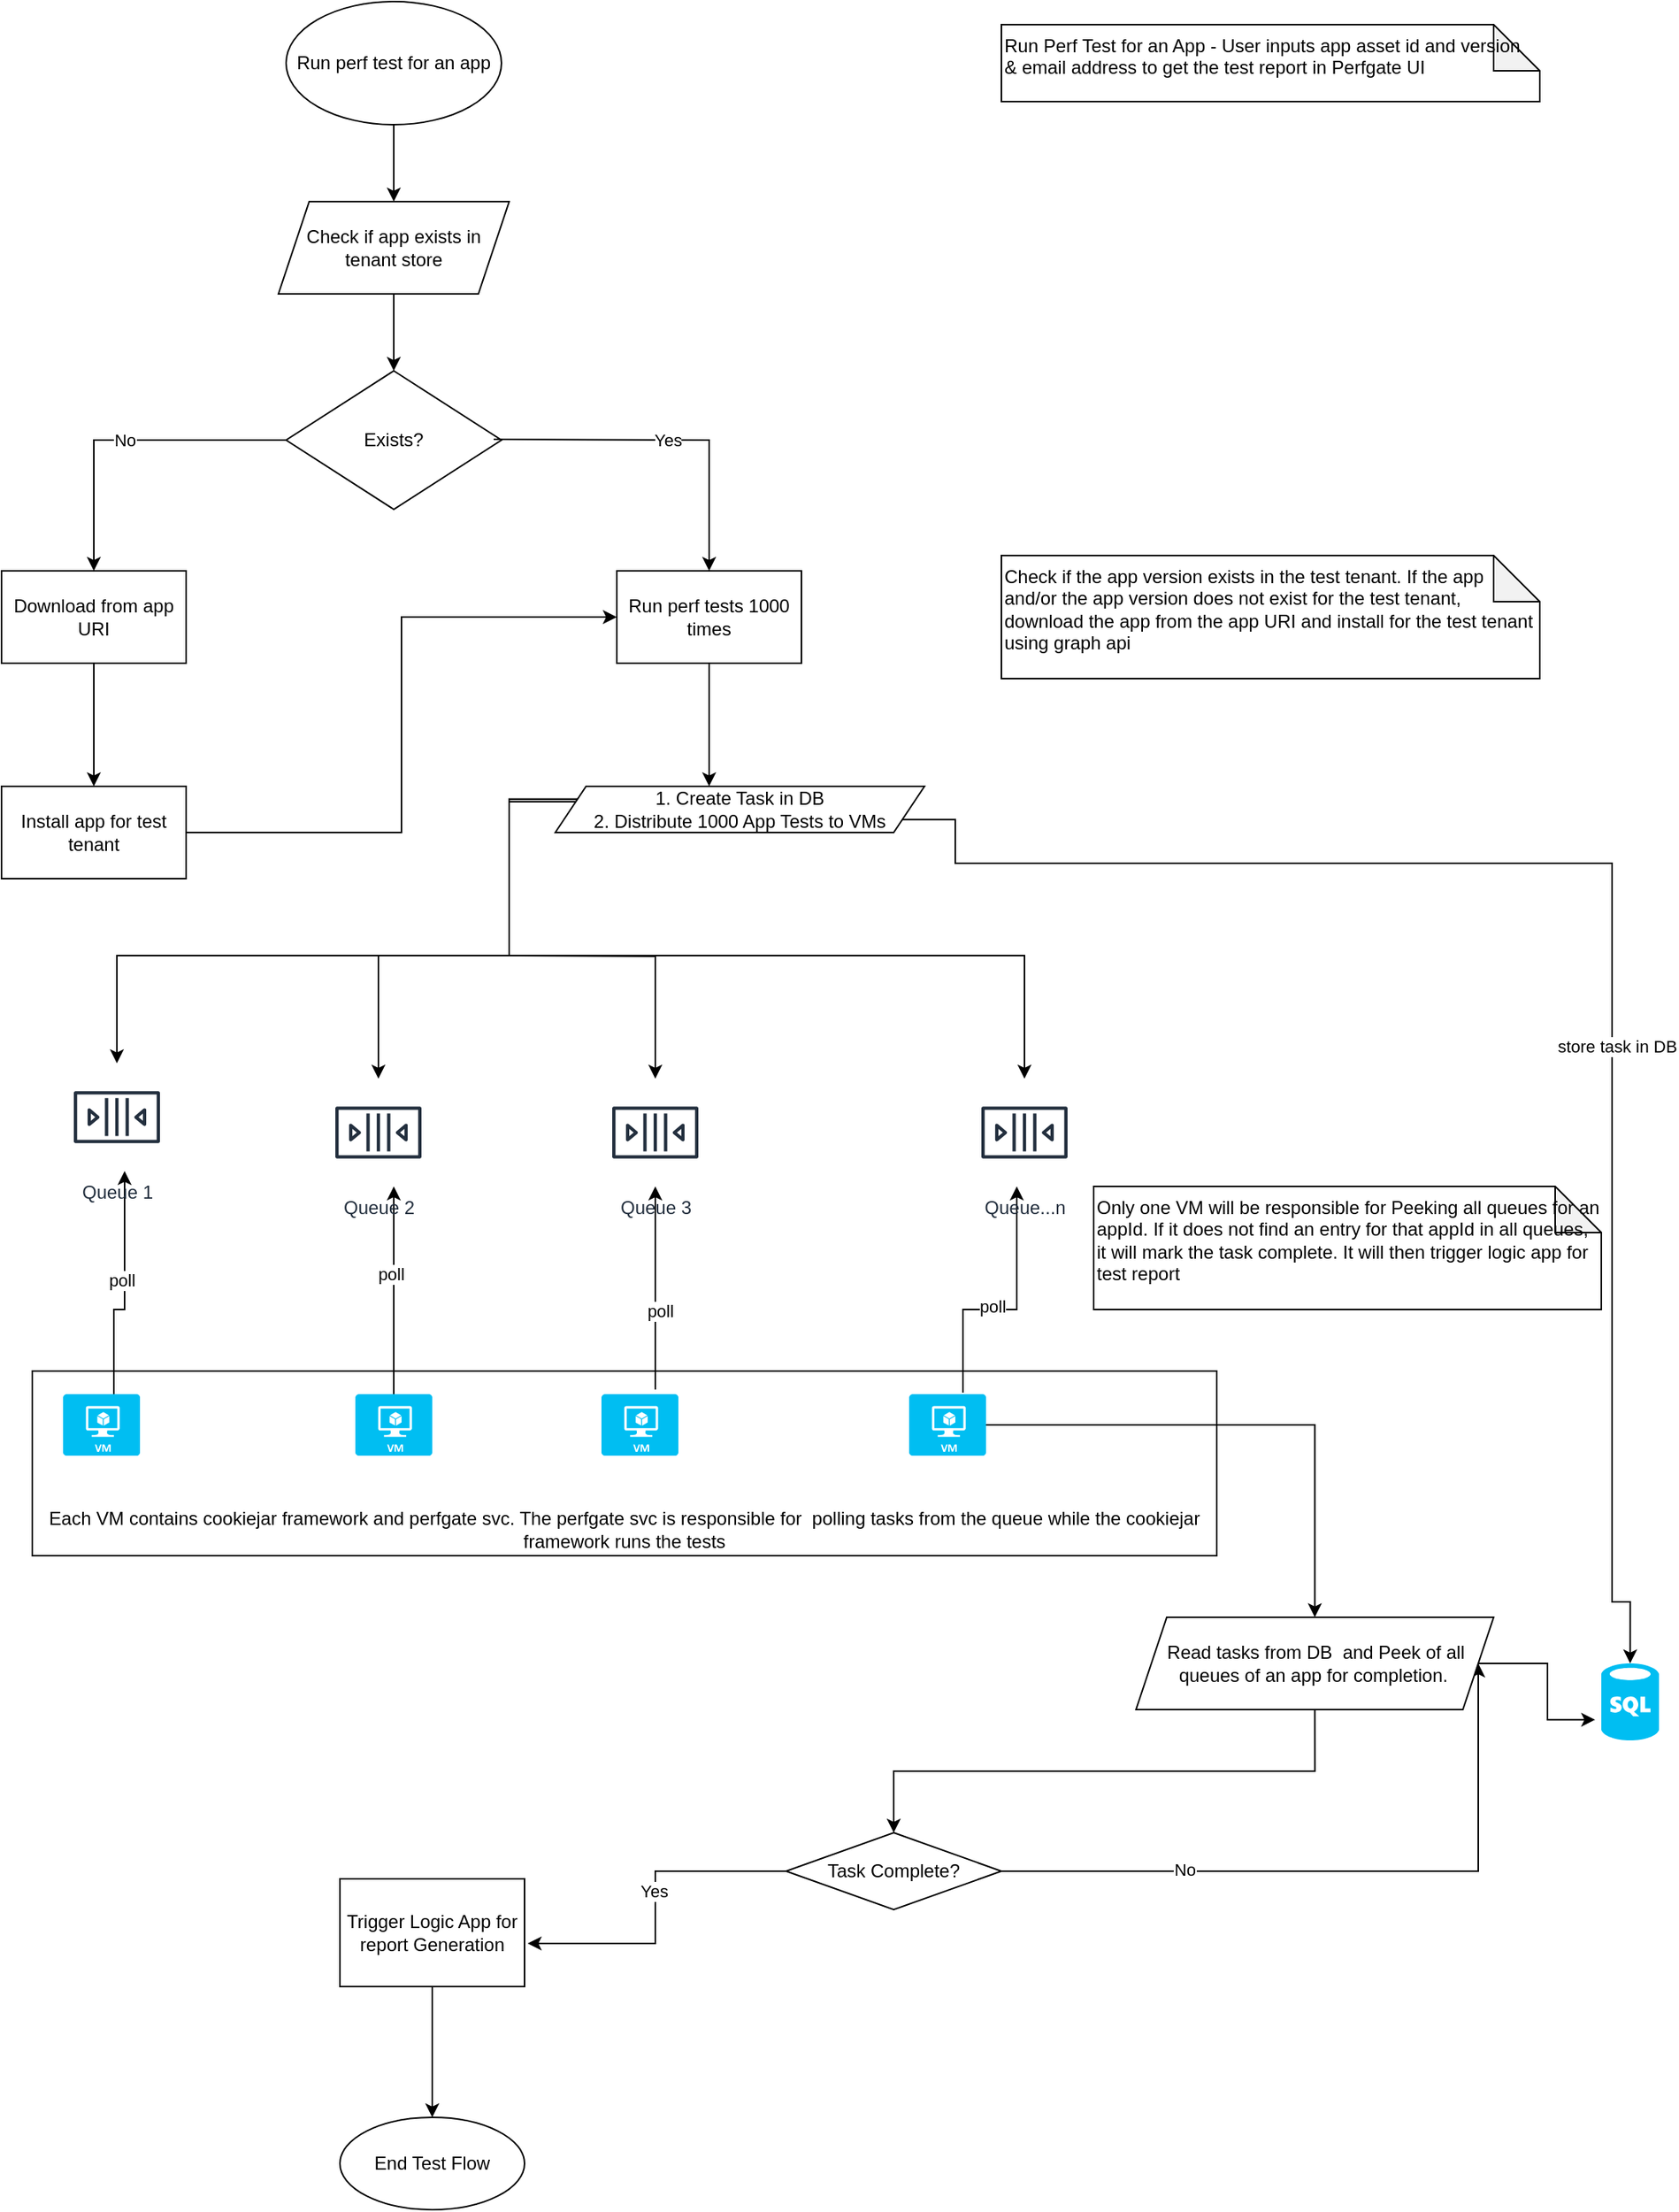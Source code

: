 <mxfile version="17.4.6" type="github">
  <diagram id="0N5EAT0uYaVRdyBHmvxT" name="Page-1">
    <mxGraphModel dx="2254" dy="859" grid="1" gridSize="10" guides="1" tooltips="1" connect="1" arrows="1" fold="1" page="1" pageScale="1" pageWidth="1100" pageHeight="1700" background="none" math="0" shadow="0">
      <root>
        <mxCell id="0" />
        <mxCell id="1" parent="0" />
        <mxCell id="eZgN1Aya_gJIHeBSr3sO-71" value="Each VM contains cookiejar framework and perfgate svc. The perfgate svc is responsible for&amp;nbsp; polling tasks from the queue while the cookiejar framework runs the tests" style="rounded=0;whiteSpace=wrap;html=1;verticalAlign=bottom;" parent="1" vertex="1">
          <mxGeometry x="23" y="910" width="770" height="120" as="geometry" />
        </mxCell>
        <mxCell id="eZgN1Aya_gJIHeBSr3sO-17" value="" style="edgeStyle=orthogonalEdgeStyle;rounded=0;orthogonalLoop=1;jettySize=auto;html=1;" parent="1" source="eZgN1Aya_gJIHeBSr3sO-3" target="eZgN1Aya_gJIHeBSr3sO-4" edge="1">
          <mxGeometry relative="1" as="geometry" />
        </mxCell>
        <mxCell id="eZgN1Aya_gJIHeBSr3sO-3" value="Run perf test for an app" style="ellipse;whiteSpace=wrap;html=1;" parent="1" vertex="1">
          <mxGeometry x="188" y="20" width="140" height="80" as="geometry" />
        </mxCell>
        <mxCell id="eZgN1Aya_gJIHeBSr3sO-18" value="" style="edgeStyle=orthogonalEdgeStyle;rounded=0;orthogonalLoop=1;jettySize=auto;html=1;" parent="1" source="eZgN1Aya_gJIHeBSr3sO-4" target="eZgN1Aya_gJIHeBSr3sO-5" edge="1">
          <mxGeometry relative="1" as="geometry" />
        </mxCell>
        <mxCell id="eZgN1Aya_gJIHeBSr3sO-4" value="Check if app exists in tenant store" style="shape=parallelogram;perimeter=parallelogramPerimeter;whiteSpace=wrap;html=1;fixedSize=1;" parent="1" vertex="1">
          <mxGeometry x="183" y="150" width="150" height="60" as="geometry" />
        </mxCell>
        <mxCell id="eZgN1Aya_gJIHeBSr3sO-5" value="Exists?" style="rhombus;whiteSpace=wrap;html=1;" parent="1" vertex="1">
          <mxGeometry x="188" y="260" width="140" height="90" as="geometry" />
        </mxCell>
        <mxCell id="eZgN1Aya_gJIHeBSr3sO-8" value="" style="endArrow=classic;html=1;rounded=0;exitX=0;exitY=0.5;exitDx=0;exitDy=0;" parent="1" source="eZgN1Aya_gJIHeBSr3sO-5" edge="1">
          <mxGeometry relative="1" as="geometry">
            <mxPoint x="213" y="310" as="sourcePoint" />
            <mxPoint x="63" y="390" as="targetPoint" />
            <Array as="points">
              <mxPoint x="63" y="305" />
            </Array>
          </mxGeometry>
        </mxCell>
        <mxCell id="eZgN1Aya_gJIHeBSr3sO-9" value="No" style="edgeLabel;resizable=0;html=1;align=center;verticalAlign=middle;" parent="eZgN1Aya_gJIHeBSr3sO-8" connectable="0" vertex="1">
          <mxGeometry relative="1" as="geometry" />
        </mxCell>
        <mxCell id="eZgN1Aya_gJIHeBSr3sO-16" value="" style="edgeStyle=orthogonalEdgeStyle;rounded=0;orthogonalLoop=1;jettySize=auto;html=1;" parent="1" source="eZgN1Aya_gJIHeBSr3sO-10" target="eZgN1Aya_gJIHeBSr3sO-15" edge="1">
          <mxGeometry relative="1" as="geometry" />
        </mxCell>
        <mxCell id="eZgN1Aya_gJIHeBSr3sO-10" value="Download from app URI" style="rounded=0;whiteSpace=wrap;html=1;" parent="1" vertex="1">
          <mxGeometry x="3" y="390" width="120" height="60" as="geometry" />
        </mxCell>
        <mxCell id="eZgN1Aya_gJIHeBSr3sO-11" value="" style="endArrow=classic;html=1;rounded=0;entryX=0.5;entryY=0;entryDx=0;entryDy=0;" parent="1" target="eZgN1Aya_gJIHeBSr3sO-13" edge="1">
          <mxGeometry relative="1" as="geometry">
            <mxPoint x="323" y="304.5" as="sourcePoint" />
            <mxPoint x="453" y="390" as="targetPoint" />
            <Array as="points">
              <mxPoint x="463" y="305" />
            </Array>
          </mxGeometry>
        </mxCell>
        <mxCell id="eZgN1Aya_gJIHeBSr3sO-12" value="Yes" style="edgeLabel;resizable=0;html=1;align=center;verticalAlign=middle;" parent="eZgN1Aya_gJIHeBSr3sO-11" connectable="0" vertex="1">
          <mxGeometry relative="1" as="geometry" />
        </mxCell>
        <mxCell id="eZgN1Aya_gJIHeBSr3sO-60" value="" style="edgeStyle=orthogonalEdgeStyle;rounded=0;orthogonalLoop=1;jettySize=auto;html=1;" parent="1" source="eZgN1Aya_gJIHeBSr3sO-13" target="eZgN1Aya_gJIHeBSr3sO-44" edge="1">
          <mxGeometry relative="1" as="geometry">
            <Array as="points">
              <mxPoint x="463" y="530" />
              <mxPoint x="463" y="530" />
            </Array>
          </mxGeometry>
        </mxCell>
        <mxCell id="eZgN1Aya_gJIHeBSr3sO-13" value="Run perf tests 1000 times" style="rounded=0;whiteSpace=wrap;html=1;" parent="1" vertex="1">
          <mxGeometry x="403" y="390" width="120" height="60" as="geometry" />
        </mxCell>
        <mxCell id="eZgN1Aya_gJIHeBSr3sO-31" style="edgeStyle=orthogonalEdgeStyle;rounded=0;orthogonalLoop=1;jettySize=auto;html=1;entryX=0;entryY=0.5;entryDx=0;entryDy=0;" parent="1" source="eZgN1Aya_gJIHeBSr3sO-15" target="eZgN1Aya_gJIHeBSr3sO-13" edge="1">
          <mxGeometry relative="1" as="geometry">
            <mxPoint x="343" y="420" as="targetPoint" />
          </mxGeometry>
        </mxCell>
        <mxCell id="eZgN1Aya_gJIHeBSr3sO-15" value="Install app for test tenant" style="rounded=0;whiteSpace=wrap;html=1;" parent="1" vertex="1">
          <mxGeometry x="3" y="530" width="120" height="60" as="geometry" />
        </mxCell>
        <mxCell id="eZgN1Aya_gJIHeBSr3sO-27" value="Run Perf Test for an App - User inputs app asset id and version&amp;nbsp; &amp;amp; email address to get the test report in Perfgate UI" style="shape=note;whiteSpace=wrap;html=1;backgroundOutline=1;darkOpacity=0.05;align=left;verticalAlign=top;" parent="1" vertex="1">
          <mxGeometry x="653" y="35" width="350" height="50" as="geometry" />
        </mxCell>
        <mxCell id="eZgN1Aya_gJIHeBSr3sO-30" value="Check if the app version exists in the test tenant. If the app and/or the app version does not exist for the test tenant, download the app from the app URI and install for the test tenant using graph api&amp;nbsp;&lt;br&gt;" style="shape=note;whiteSpace=wrap;html=1;backgroundOutline=1;darkOpacity=0.05;align=left;verticalAlign=top;" parent="1" vertex="1">
          <mxGeometry x="653" y="380" width="350" height="80" as="geometry" />
        </mxCell>
        <mxCell id="eZgN1Aya_gJIHeBSr3sO-79" style="edgeStyle=orthogonalEdgeStyle;rounded=0;orthogonalLoop=1;jettySize=auto;html=1;exitX=0;exitY=0.25;exitDx=0;exitDy=0;" parent="1" source="eZgN1Aya_gJIHeBSr3sO-44" target="eZgN1Aya_gJIHeBSr3sO-99" edge="1">
          <mxGeometry relative="1" as="geometry">
            <mxPoint x="458" y="670" as="targetPoint" />
            <mxPoint x="458" y="570" as="sourcePoint" />
            <Array as="points">
              <mxPoint x="333" y="538" />
              <mxPoint x="333" y="640" />
              <mxPoint x="78" y="640" />
            </Array>
          </mxGeometry>
        </mxCell>
        <mxCell id="eZgN1Aya_gJIHeBSr3sO-85" style="edgeStyle=orthogonalEdgeStyle;rounded=0;orthogonalLoop=1;jettySize=auto;html=1;entryX=0.5;entryY=0;entryDx=0;entryDy=0;entryPerimeter=0;exitX=1;exitY=0.75;exitDx=0;exitDy=0;" parent="1" source="eZgN1Aya_gJIHeBSr3sO-44" target="eZgN1Aya_gJIHeBSr3sO-84" edge="1">
          <mxGeometry relative="1" as="geometry">
            <Array as="points">
              <mxPoint x="623" y="552" />
              <mxPoint x="623" y="580" />
              <mxPoint x="1050" y="580" />
              <mxPoint x="1050" y="1060" />
              <mxPoint x="1062" y="1060" />
            </Array>
          </mxGeometry>
        </mxCell>
        <mxCell id="eZgN1Aya_gJIHeBSr3sO-86" value="store task in DB&lt;br&gt;" style="edgeLabel;html=1;align=center;verticalAlign=middle;resizable=0;points=[];" parent="eZgN1Aya_gJIHeBSr3sO-85" vertex="1" connectable="0">
          <mxGeometry x="0.192" y="3" relative="1" as="geometry">
            <mxPoint as="offset" />
          </mxGeometry>
        </mxCell>
        <mxCell id="eZgN1Aya_gJIHeBSr3sO-108" style="edgeStyle=orthogonalEdgeStyle;rounded=0;orthogonalLoop=1;jettySize=auto;html=1;" parent="1" target="eZgN1Aya_gJIHeBSr3sO-102" edge="1">
          <mxGeometry relative="1" as="geometry">
            <mxPoint x="333" y="640" as="sourcePoint" />
          </mxGeometry>
        </mxCell>
        <mxCell id="eZgN1Aya_gJIHeBSr3sO-109" style="edgeStyle=orthogonalEdgeStyle;rounded=0;orthogonalLoop=1;jettySize=auto;html=1;exitX=0;exitY=0.25;exitDx=0;exitDy=0;" parent="1" source="eZgN1Aya_gJIHeBSr3sO-44" target="eZgN1Aya_gJIHeBSr3sO-103" edge="1">
          <mxGeometry relative="1" as="geometry">
            <Array as="points">
              <mxPoint x="333" y="538" />
              <mxPoint x="333" y="640" />
              <mxPoint x="248" y="640" />
            </Array>
          </mxGeometry>
        </mxCell>
        <mxCell id="eZgN1Aya_gJIHeBSr3sO-110" style="edgeStyle=orthogonalEdgeStyle;rounded=0;orthogonalLoop=1;jettySize=auto;html=1;" parent="1" source="eZgN1Aya_gJIHeBSr3sO-44" target="eZgN1Aya_gJIHeBSr3sO-101" edge="1">
          <mxGeometry relative="1" as="geometry">
            <Array as="points">
              <mxPoint x="333" y="540" />
              <mxPoint x="333" y="640" />
              <mxPoint x="668" y="640" />
            </Array>
          </mxGeometry>
        </mxCell>
        <mxCell id="eZgN1Aya_gJIHeBSr3sO-44" value="1. Create Task in DB&lt;br&gt;2. Distribute 1000 App Tests to VMs" style="shape=parallelogram;perimeter=parallelogramPerimeter;whiteSpace=wrap;html=1;fixedSize=1;" parent="1" vertex="1">
          <mxGeometry x="363" y="530" width="240" height="30" as="geometry" />
        </mxCell>
        <mxCell id="eZgN1Aya_gJIHeBSr3sO-77" style="edgeStyle=orthogonalEdgeStyle;rounded=0;orthogonalLoop=1;jettySize=auto;html=1;exitX=0.7;exitY=-0.025;exitDx=0;exitDy=0;exitPerimeter=0;" parent="1" source="eZgN1Aya_gJIHeBSr3sO-93" target="eZgN1Aya_gJIHeBSr3sO-101" edge="1">
          <mxGeometry relative="1" as="geometry">
            <mxPoint x="483" y="780" as="targetPoint" />
            <mxPoint x="738" y="1000" as="sourcePoint" />
            <Array as="points">
              <mxPoint x="628" y="870" />
              <mxPoint x="663" y="870" />
            </Array>
          </mxGeometry>
        </mxCell>
        <mxCell id="eZgN1Aya_gJIHeBSr3sO-81" value="poll" style="edgeLabel;html=1;align=center;verticalAlign=middle;resizable=0;points=[];" parent="eZgN1Aya_gJIHeBSr3sO-77" vertex="1" connectable="0">
          <mxGeometry x="-0.14" y="2" relative="1" as="geometry">
            <mxPoint as="offset" />
          </mxGeometry>
        </mxCell>
        <mxCell id="eZgN1Aya_gJIHeBSr3sO-75" style="edgeStyle=orthogonalEdgeStyle;rounded=0;orthogonalLoop=1;jettySize=auto;html=1;exitX=0.7;exitY=-0.075;exitDx=0;exitDy=0;exitPerimeter=0;" parent="1" source="eZgN1Aya_gJIHeBSr3sO-94" target="eZgN1Aya_gJIHeBSr3sO-102" edge="1">
          <mxGeometry relative="1" as="geometry">
            <mxPoint x="463" y="780" as="targetPoint" />
            <mxPoint x="403" y="880" as="sourcePoint" />
            <Array as="points" />
          </mxGeometry>
        </mxCell>
        <mxCell id="eZgN1Aya_gJIHeBSr3sO-80" value="poll" style="edgeLabel;html=1;align=center;verticalAlign=middle;resizable=0;points=[];" parent="eZgN1Aya_gJIHeBSr3sO-75" vertex="1" connectable="0">
          <mxGeometry x="-0.219" y="-3" relative="1" as="geometry">
            <mxPoint as="offset" />
          </mxGeometry>
        </mxCell>
        <mxCell id="eZgN1Aya_gJIHeBSr3sO-62" style="edgeStyle=orthogonalEdgeStyle;rounded=0;orthogonalLoop=1;jettySize=auto;html=1;exitX=0.46;exitY=0.175;exitDx=0;exitDy=0;exitPerimeter=0;" parent="1" source="eZgN1Aya_gJIHeBSr3sO-92" target="eZgN1Aya_gJIHeBSr3sO-99" edge="1">
          <mxGeometry relative="1" as="geometry">
            <mxPoint x="78" y="1000" as="sourcePoint" />
            <mxPoint x="423" y="780" as="targetPoint" />
            <Array as="points">
              <mxPoint x="76" y="932" />
              <mxPoint x="76" y="870" />
              <mxPoint x="83" y="870" />
            </Array>
          </mxGeometry>
        </mxCell>
        <mxCell id="eZgN1Aya_gJIHeBSr3sO-72" value="poll" style="edgeLabel;html=1;align=center;verticalAlign=middle;resizable=0;points=[];" parent="eZgN1Aya_gJIHeBSr3sO-62" vertex="1" connectable="0">
          <mxGeometry x="0.163" y="2" relative="1" as="geometry">
            <mxPoint as="offset" />
          </mxGeometry>
        </mxCell>
        <mxCell id="eZgN1Aya_gJIHeBSr3sO-73" style="edgeStyle=orthogonalEdgeStyle;rounded=0;orthogonalLoop=1;jettySize=auto;html=1;exitX=0.5;exitY=0;exitDx=0;exitDy=0;exitPerimeter=0;" parent="1" source="eZgN1Aya_gJIHeBSr3sO-95" target="eZgN1Aya_gJIHeBSr3sO-103" edge="1">
          <mxGeometry relative="1" as="geometry">
            <mxPoint x="263" y="1000" as="sourcePoint" />
            <mxPoint x="443" y="780" as="targetPoint" />
            <Array as="points">
              <mxPoint x="258" y="840" />
              <mxPoint x="258" y="840" />
            </Array>
          </mxGeometry>
        </mxCell>
        <mxCell id="eZgN1Aya_gJIHeBSr3sO-74" value="poll" style="edgeLabel;html=1;align=center;verticalAlign=middle;resizable=0;points=[];" parent="eZgN1Aya_gJIHeBSr3sO-73" vertex="1" connectable="0">
          <mxGeometry x="0.163" y="2" relative="1" as="geometry">
            <mxPoint as="offset" />
          </mxGeometry>
        </mxCell>
        <mxCell id="eZgN1Aya_gJIHeBSr3sO-84" value="" style="verticalLabelPosition=bottom;html=1;verticalAlign=top;align=center;strokeColor=none;fillColor=#00BEF2;shape=mxgraph.azure.sql_database;" parent="1" vertex="1">
          <mxGeometry x="1043" y="1100" width="37.5" height="50" as="geometry" />
        </mxCell>
        <mxCell id="eZgN1Aya_gJIHeBSr3sO-90" value="Only one VM will be responsible for Peeking all queues for an appId. If it does not find an entry for that appId in all queues, it will mark the task complete. It will then trigger logic app for test report" style="shape=note;whiteSpace=wrap;html=1;backgroundOutline=1;darkOpacity=0.05;align=left;labelPosition=center;verticalLabelPosition=middle;verticalAlign=top;" parent="1" vertex="1">
          <mxGeometry x="713" y="790" width="330" height="80" as="geometry" />
        </mxCell>
        <mxCell id="eZgN1Aya_gJIHeBSr3sO-92" value="" style="verticalLabelPosition=bottom;html=1;verticalAlign=top;align=center;strokeColor=none;fillColor=#00BEF2;shape=mxgraph.azure.virtual_machine;" parent="1" vertex="1">
          <mxGeometry x="43" y="925" width="50" height="40" as="geometry" />
        </mxCell>
        <mxCell id="eZgN1Aya_gJIHeBSr3sO-125" style="edgeStyle=orthogonalEdgeStyle;rounded=0;orthogonalLoop=1;jettySize=auto;html=1;" parent="1" source="eZgN1Aya_gJIHeBSr3sO-93" target="eZgN1Aya_gJIHeBSr3sO-123" edge="1">
          <mxGeometry relative="1" as="geometry" />
        </mxCell>
        <mxCell id="eZgN1Aya_gJIHeBSr3sO-93" value="" style="verticalLabelPosition=bottom;html=1;verticalAlign=top;align=center;strokeColor=none;fillColor=#00BEF2;shape=mxgraph.azure.virtual_machine;" parent="1" vertex="1">
          <mxGeometry x="593" y="925" width="50" height="40" as="geometry" />
        </mxCell>
        <mxCell id="eZgN1Aya_gJIHeBSr3sO-94" value="" style="verticalLabelPosition=bottom;html=1;verticalAlign=top;align=center;strokeColor=none;fillColor=#00BEF2;shape=mxgraph.azure.virtual_machine;" parent="1" vertex="1">
          <mxGeometry x="393" y="925" width="50" height="40" as="geometry" />
        </mxCell>
        <mxCell id="eZgN1Aya_gJIHeBSr3sO-95" value="" style="verticalLabelPosition=bottom;html=1;verticalAlign=top;align=center;strokeColor=none;fillColor=#00BEF2;shape=mxgraph.azure.virtual_machine;" parent="1" vertex="1">
          <mxGeometry x="233" y="925" width="50" height="40" as="geometry" />
        </mxCell>
        <mxCell id="eZgN1Aya_gJIHeBSr3sO-99" value="Queue 1" style="sketch=0;outlineConnect=0;fontColor=#232F3E;gradientColor=none;strokeColor=#232F3E;fillColor=#ffffff;dashed=0;verticalLabelPosition=bottom;verticalAlign=top;align=center;html=1;fontSize=12;fontStyle=0;aspect=fixed;shape=mxgraph.aws4.resourceIcon;resIcon=mxgraph.aws4.queue;" parent="1" vertex="1">
          <mxGeometry x="43" y="710" width="70" height="70" as="geometry" />
        </mxCell>
        <mxCell id="eZgN1Aya_gJIHeBSr3sO-101" value="Queue...n" style="sketch=0;outlineConnect=0;fontColor=#232F3E;gradientColor=none;strokeColor=#232F3E;fillColor=#ffffff;dashed=0;verticalLabelPosition=bottom;verticalAlign=top;align=center;html=1;fontSize=12;fontStyle=0;aspect=fixed;shape=mxgraph.aws4.resourceIcon;resIcon=mxgraph.aws4.queue;" parent="1" vertex="1">
          <mxGeometry x="633" y="720" width="70" height="70" as="geometry" />
        </mxCell>
        <mxCell id="eZgN1Aya_gJIHeBSr3sO-102" value="Queue 3" style="sketch=0;outlineConnect=0;fontColor=#232F3E;gradientColor=none;strokeColor=#232F3E;fillColor=#ffffff;dashed=0;verticalLabelPosition=bottom;verticalAlign=top;align=center;html=1;fontSize=12;fontStyle=0;aspect=fixed;shape=mxgraph.aws4.resourceIcon;resIcon=mxgraph.aws4.queue;" parent="1" vertex="1">
          <mxGeometry x="393" y="720" width="70" height="70" as="geometry" />
        </mxCell>
        <mxCell id="eZgN1Aya_gJIHeBSr3sO-103" value="Queue 2" style="sketch=0;outlineConnect=0;fontColor=#232F3E;gradientColor=none;strokeColor=#232F3E;fillColor=#ffffff;dashed=0;verticalLabelPosition=bottom;verticalAlign=top;align=center;html=1;fontSize=12;fontStyle=0;aspect=fixed;shape=mxgraph.aws4.resourceIcon;resIcon=mxgraph.aws4.queue;" parent="1" vertex="1">
          <mxGeometry x="213" y="720" width="70" height="70" as="geometry" />
        </mxCell>
        <mxCell id="eZgN1Aya_gJIHeBSr3sO-127" style="edgeStyle=orthogonalEdgeStyle;rounded=0;orthogonalLoop=1;jettySize=auto;html=1;entryX=1.017;entryY=0.6;entryDx=0;entryDy=0;entryPerimeter=0;" parent="1" source="eZgN1Aya_gJIHeBSr3sO-113" target="eZgN1Aya_gJIHeBSr3sO-118" edge="1">
          <mxGeometry relative="1" as="geometry" />
        </mxCell>
        <mxCell id="eZgN1Aya_gJIHeBSr3sO-128" value="Yes" style="edgeLabel;html=1;align=center;verticalAlign=middle;resizable=0;points=[];" parent="eZgN1Aya_gJIHeBSr3sO-127" vertex="1" connectable="0">
          <mxGeometry x="-0.088" y="-1" relative="1" as="geometry">
            <mxPoint as="offset" />
          </mxGeometry>
        </mxCell>
        <mxCell id="eZgN1Aya_gJIHeBSr3sO-129" style="edgeStyle=orthogonalEdgeStyle;rounded=0;orthogonalLoop=1;jettySize=auto;html=1;entryX=1;entryY=0.5;entryDx=0;entryDy=0;" parent="1" source="eZgN1Aya_gJIHeBSr3sO-113" target="eZgN1Aya_gJIHeBSr3sO-123" edge="1">
          <mxGeometry relative="1" as="geometry" />
        </mxCell>
        <mxCell id="eZgN1Aya_gJIHeBSr3sO-130" value="No" style="edgeLabel;html=1;align=center;verticalAlign=middle;resizable=0;points=[];" parent="eZgN1Aya_gJIHeBSr3sO-129" vertex="1" connectable="0">
          <mxGeometry x="-0.466" y="1" relative="1" as="geometry">
            <mxPoint as="offset" />
          </mxGeometry>
        </mxCell>
        <mxCell id="eZgN1Aya_gJIHeBSr3sO-113" value="Task Complete?" style="rhombus;whiteSpace=wrap;html=1;" parent="1" vertex="1">
          <mxGeometry x="513" y="1210" width="140" height="50" as="geometry" />
        </mxCell>
        <mxCell id="eZgN1Aya_gJIHeBSr3sO-134" value="" style="edgeStyle=orthogonalEdgeStyle;rounded=0;orthogonalLoop=1;jettySize=auto;html=1;" parent="1" source="eZgN1Aya_gJIHeBSr3sO-118" target="eZgN1Aya_gJIHeBSr3sO-133" edge="1">
          <mxGeometry relative="1" as="geometry" />
        </mxCell>
        <mxCell id="eZgN1Aya_gJIHeBSr3sO-118" value="Trigger Logic App for report Generation" style="rounded=0;whiteSpace=wrap;html=1;" parent="1" vertex="1">
          <mxGeometry x="223" y="1240" width="120" height="70" as="geometry" />
        </mxCell>
        <mxCell id="eZgN1Aya_gJIHeBSr3sO-126" style="edgeStyle=orthogonalEdgeStyle;rounded=0;orthogonalLoop=1;jettySize=auto;html=1;exitX=0.5;exitY=1;exitDx=0;exitDy=0;entryX=0.5;entryY=0;entryDx=0;entryDy=0;" parent="1" source="eZgN1Aya_gJIHeBSr3sO-123" target="eZgN1Aya_gJIHeBSr3sO-113" edge="1">
          <mxGeometry relative="1" as="geometry" />
        </mxCell>
        <mxCell id="OFP7weFowfb_HkGWOXDm-1" style="edgeStyle=orthogonalEdgeStyle;rounded=0;orthogonalLoop=1;jettySize=auto;html=1;entryX=-0.107;entryY=0.732;entryDx=0;entryDy=0;entryPerimeter=0;" edge="1" parent="1" source="eZgN1Aya_gJIHeBSr3sO-123" target="eZgN1Aya_gJIHeBSr3sO-84">
          <mxGeometry relative="1" as="geometry" />
        </mxCell>
        <mxCell id="eZgN1Aya_gJIHeBSr3sO-123" value="&lt;span style=&quot;text-align: left&quot;&gt;Read tasks from DB&amp;nbsp; and Peek of all queues of an app for completion.&amp;nbsp;&lt;/span&gt;" style="shape=parallelogram;perimeter=parallelogramPerimeter;whiteSpace=wrap;html=1;fixedSize=1;" parent="1" vertex="1">
          <mxGeometry x="740.5" y="1070" width="232.5" height="60" as="geometry" />
        </mxCell>
        <mxCell id="eZgN1Aya_gJIHeBSr3sO-133" value="End Test Flow" style="ellipse;whiteSpace=wrap;html=1;rounded=0;" parent="1" vertex="1">
          <mxGeometry x="223" y="1395" width="120" height="60" as="geometry" />
        </mxCell>
      </root>
    </mxGraphModel>
  </diagram>
</mxfile>
